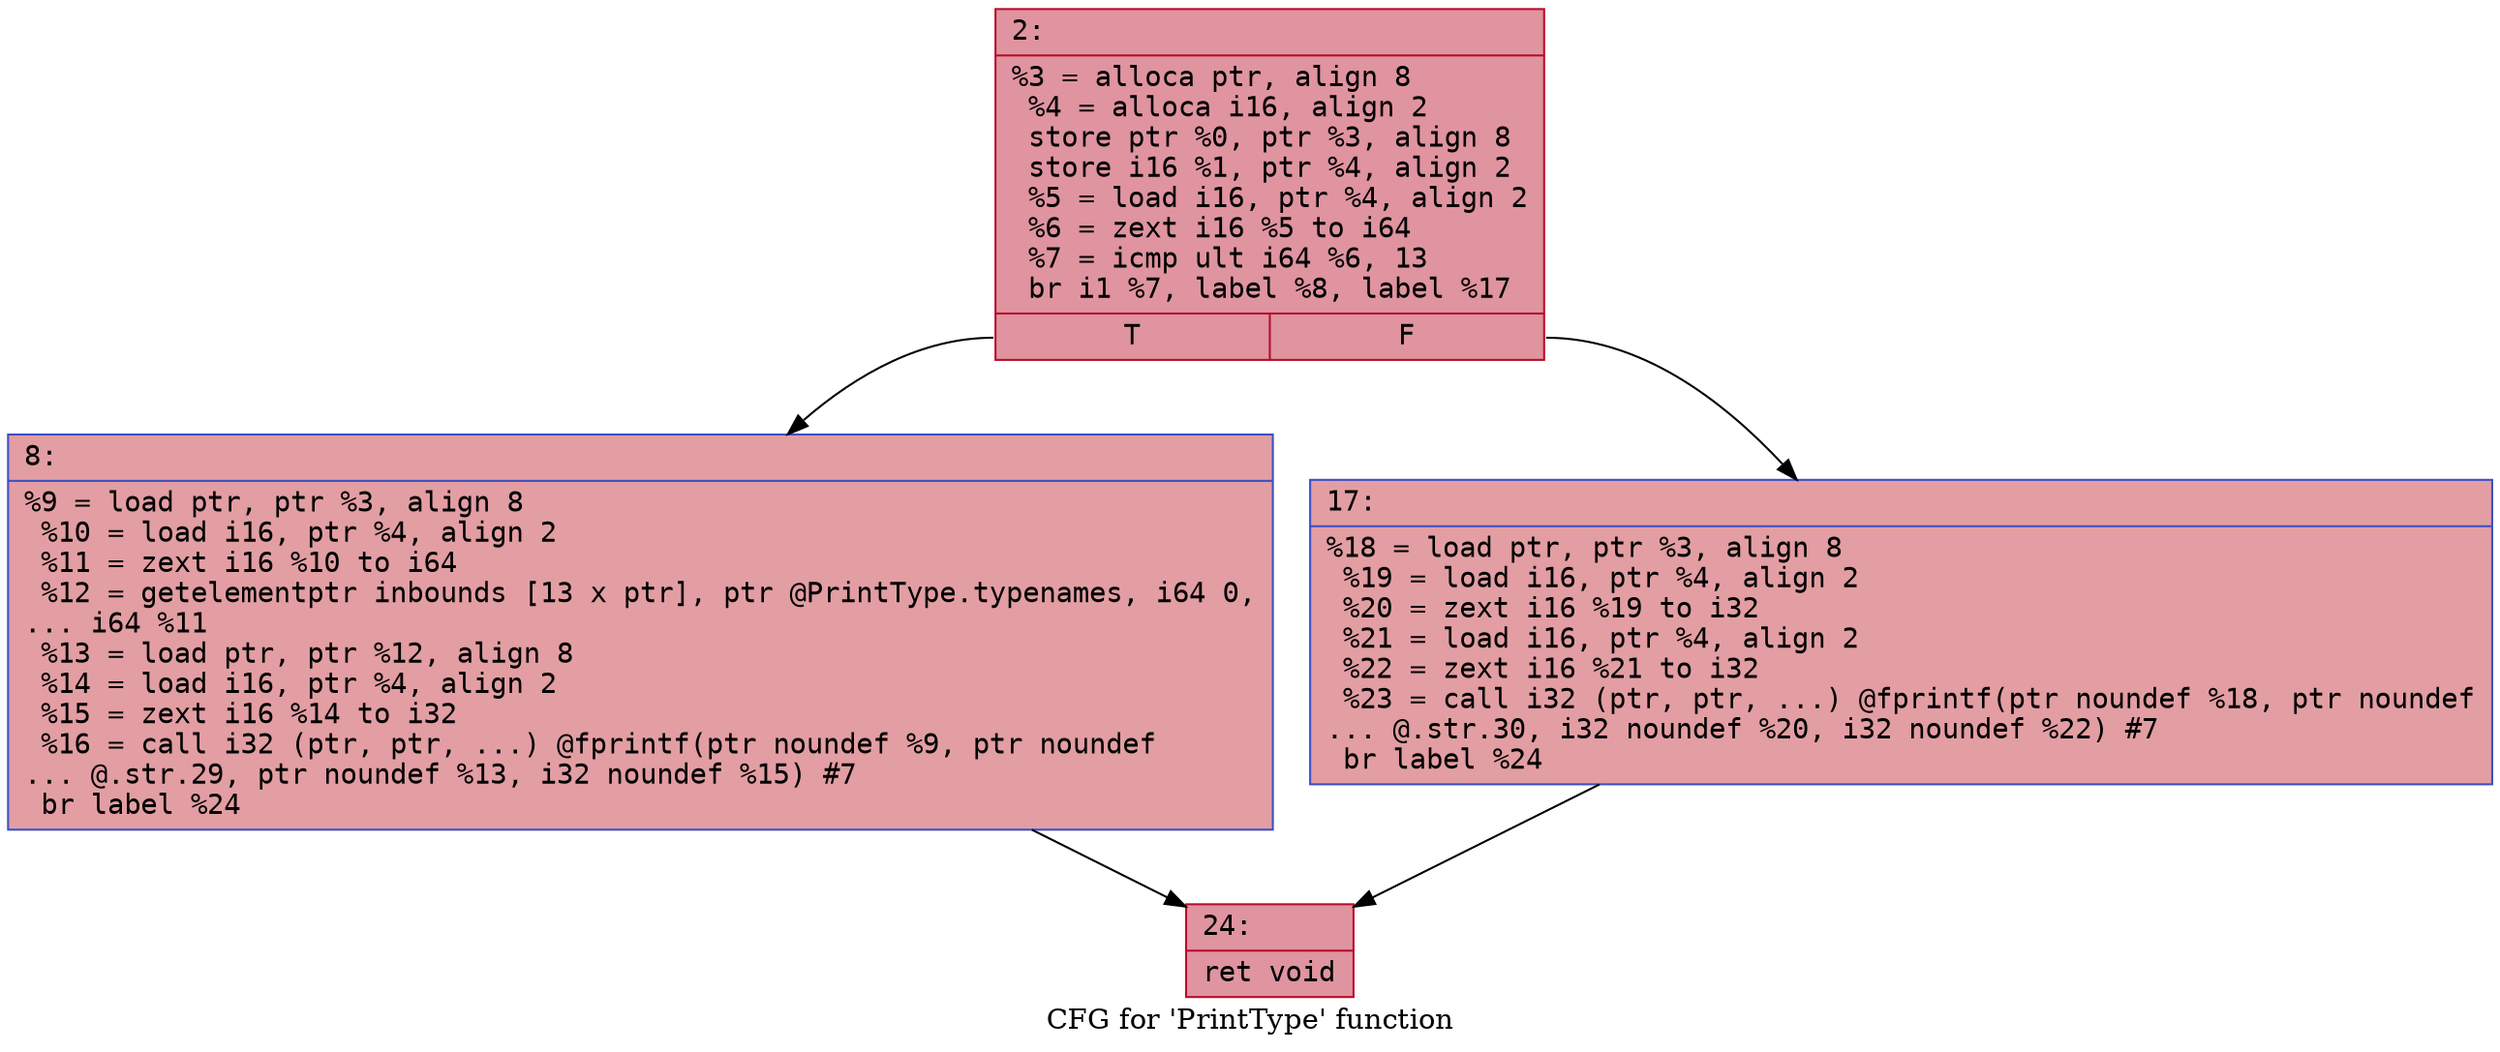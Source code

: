 digraph "CFG for 'PrintType' function" {
	label="CFG for 'PrintType' function";

	Node0x6000001bc5f0 [shape=record,color="#b70d28ff", style=filled, fillcolor="#b70d2870" fontname="Courier",label="{2:\l|  %3 = alloca ptr, align 8\l  %4 = alloca i16, align 2\l  store ptr %0, ptr %3, align 8\l  store i16 %1, ptr %4, align 2\l  %5 = load i16, ptr %4, align 2\l  %6 = zext i16 %5 to i64\l  %7 = icmp ult i64 %6, 13\l  br i1 %7, label %8, label %17\l|{<s0>T|<s1>F}}"];
	Node0x6000001bc5f0:s0 -> Node0x6000001bc640[tooltip="2 -> 8\nProbability 50.00%" ];
	Node0x6000001bc5f0:s1 -> Node0x6000001bc690[tooltip="2 -> 17\nProbability 50.00%" ];
	Node0x6000001bc640 [shape=record,color="#3d50c3ff", style=filled, fillcolor="#be242e70" fontname="Courier",label="{8:\l|  %9 = load ptr, ptr %3, align 8\l  %10 = load i16, ptr %4, align 2\l  %11 = zext i16 %10 to i64\l  %12 = getelementptr inbounds [13 x ptr], ptr @PrintType.typenames, i64 0,\l... i64 %11\l  %13 = load ptr, ptr %12, align 8\l  %14 = load i16, ptr %4, align 2\l  %15 = zext i16 %14 to i32\l  %16 = call i32 (ptr, ptr, ...) @fprintf(ptr noundef %9, ptr noundef\l... @.str.29, ptr noundef %13, i32 noundef %15) #7\l  br label %24\l}"];
	Node0x6000001bc640 -> Node0x6000001bc6e0[tooltip="8 -> 24\nProbability 100.00%" ];
	Node0x6000001bc690 [shape=record,color="#3d50c3ff", style=filled, fillcolor="#be242e70" fontname="Courier",label="{17:\l|  %18 = load ptr, ptr %3, align 8\l  %19 = load i16, ptr %4, align 2\l  %20 = zext i16 %19 to i32\l  %21 = load i16, ptr %4, align 2\l  %22 = zext i16 %21 to i32\l  %23 = call i32 (ptr, ptr, ...) @fprintf(ptr noundef %18, ptr noundef\l... @.str.30, i32 noundef %20, i32 noundef %22) #7\l  br label %24\l}"];
	Node0x6000001bc690 -> Node0x6000001bc6e0[tooltip="17 -> 24\nProbability 100.00%" ];
	Node0x6000001bc6e0 [shape=record,color="#b70d28ff", style=filled, fillcolor="#b70d2870" fontname="Courier",label="{24:\l|  ret void\l}"];
}
